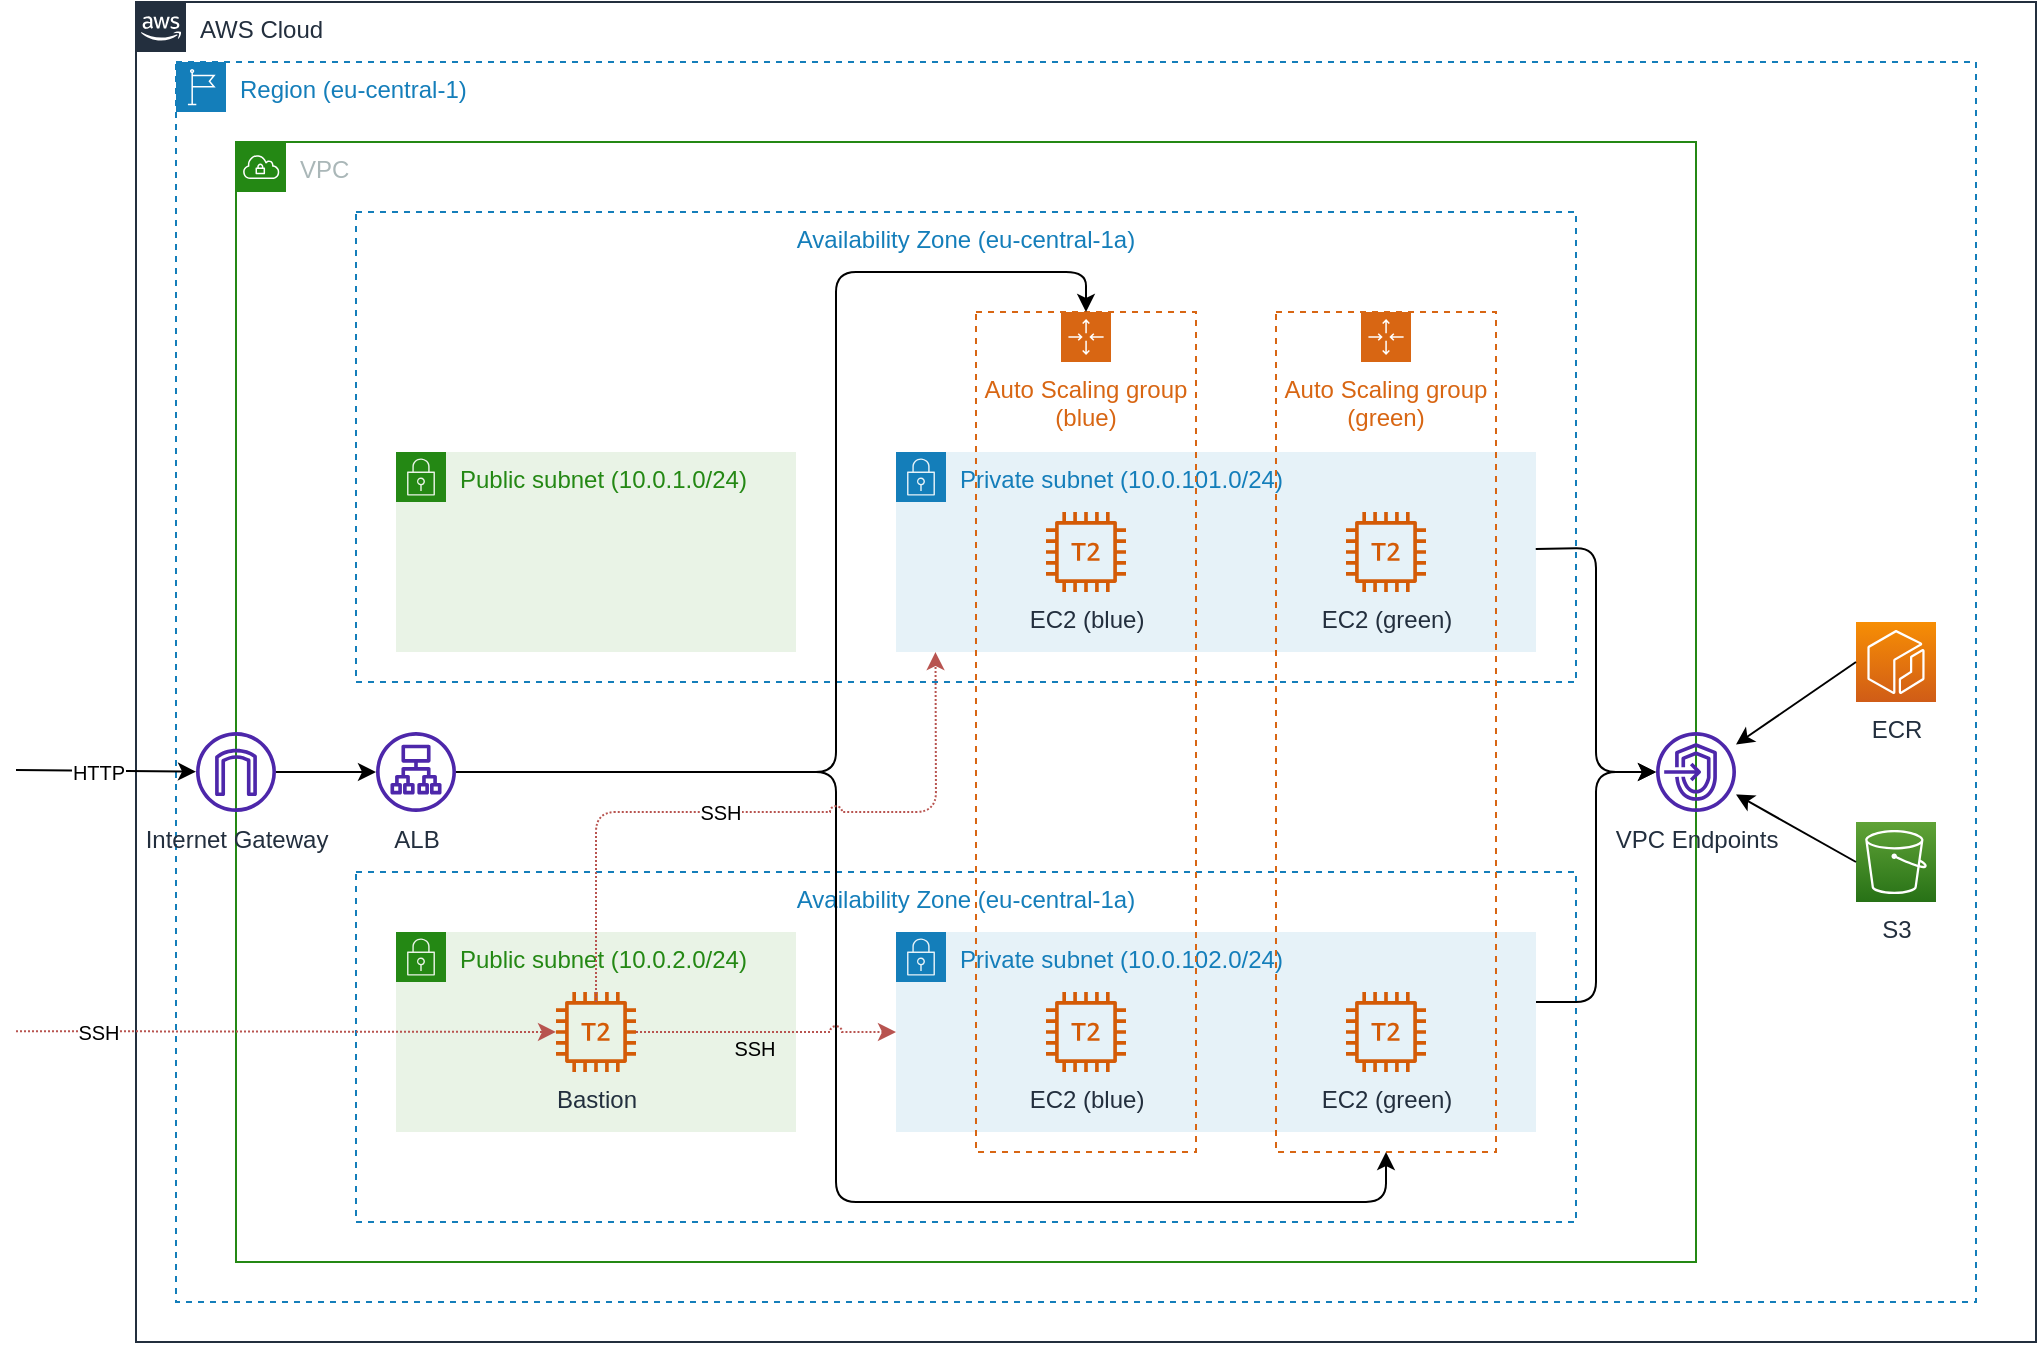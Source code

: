 <mxfile>
    <diagram id="s_5-w7OtOvQbWT0AtPJo" name="Page-1">
        <mxGraphModel dx="1500" dy="640" grid="0" gridSize="10" guides="1" tooltips="1" connect="1" arrows="1" fold="1" page="0" pageScale="1" pageWidth="827" pageHeight="1169" background="none" math="0" shadow="0">
            <root>
                <mxCell id="0"/>
                <mxCell id="1" parent="0"/>
                <mxCell id="6OtTU0LUtUPTo2Eo5rB1-1" value="AWS Cloud" style="points=[[0,0],[0.25,0],[0.5,0],[0.75,0],[1,0],[1,0.25],[1,0.5],[1,0.75],[1,1],[0.75,1],[0.5,1],[0.25,1],[0,1],[0,0.75],[0,0.5],[0,0.25]];outlineConnect=0;gradientColor=none;html=1;whiteSpace=wrap;fontSize=12;fontStyle=0;container=1;pointerEvents=0;collapsible=0;recursiveResize=0;shape=mxgraph.aws4.group;grIcon=mxgraph.aws4.group_aws_cloud_alt;strokeColor=#232F3E;fillColor=none;verticalAlign=top;align=left;spacingLeft=30;fontColor=#232F3E;dashed=0;" parent="1" vertex="1">
                    <mxGeometry x="40" y="200" width="950" height="670" as="geometry"/>
                </mxCell>
                <mxCell id="6OtTU0LUtUPTo2Eo5rB1-2" value="Region (eu-central-1)" style="points=[[0,0],[0.25,0],[0.5,0],[0.75,0],[1,0],[1,0.25],[1,0.5],[1,0.75],[1,1],[0.75,1],[0.5,1],[0.25,1],[0,1],[0,0.75],[0,0.5],[0,0.25]];outlineConnect=0;gradientColor=none;html=1;whiteSpace=wrap;fontSize=12;fontStyle=0;container=1;pointerEvents=0;collapsible=0;recursiveResize=0;shape=mxgraph.aws4.group;grIcon=mxgraph.aws4.group_region;strokeColor=#147EBA;fillColor=none;verticalAlign=top;align=left;spacingLeft=30;fontColor=#147EBA;dashed=1;" parent="6OtTU0LUtUPTo2Eo5rB1-1" vertex="1">
                    <mxGeometry x="20" y="30" width="900" height="620" as="geometry"/>
                </mxCell>
                <mxCell id="6OtTU0LUtUPTo2Eo5rB1-3" value="VPC" style="points=[[0,0],[0.25,0],[0.5,0],[0.75,0],[1,0],[1,0.25],[1,0.5],[1,0.75],[1,1],[0.75,1],[0.5,1],[0.25,1],[0,1],[0,0.75],[0,0.5],[0,0.25]];outlineConnect=0;gradientColor=none;html=1;whiteSpace=wrap;fontSize=12;fontStyle=0;container=1;pointerEvents=0;collapsible=0;recursiveResize=0;shape=mxgraph.aws4.group;grIcon=mxgraph.aws4.group_vpc;strokeColor=#248814;fillColor=none;verticalAlign=top;align=left;spacingLeft=30;fontColor=#AAB7B8;dashed=0;" parent="6OtTU0LUtUPTo2Eo5rB1-2" vertex="1">
                    <mxGeometry x="30" y="40" width="730" height="560" as="geometry"/>
                </mxCell>
                <mxCell id="6OtTU0LUtUPTo2Eo5rB1-5" value="Availability Zone (eu-central-1a)" style="fillColor=none;strokeColor=#147EBA;dashed=1;verticalAlign=top;fontStyle=0;fontColor=#147EBA;fontSize=12;" parent="6OtTU0LUtUPTo2Eo5rB1-3" vertex="1">
                    <mxGeometry x="60" y="35" width="610" height="235" as="geometry"/>
                </mxCell>
                <mxCell id="6OtTU0LUtUPTo2Eo5rB1-7" value="ALB" style="sketch=0;outlineConnect=0;fontColor=#232F3E;gradientColor=none;fillColor=#4D27AA;strokeColor=none;dashed=0;verticalLabelPosition=bottom;verticalAlign=top;align=center;html=1;fontSize=12;fontStyle=0;aspect=fixed;pointerEvents=1;shape=mxgraph.aws4.application_load_balancer;" parent="6OtTU0LUtUPTo2Eo5rB1-3" vertex="1">
                    <mxGeometry x="70" y="295" width="40" height="40" as="geometry"/>
                </mxCell>
                <mxCell id="6OtTU0LUtUPTo2Eo5rB1-8" value="Public subnet (&lt;span class=&quot;pl-s&quot;&gt;10.0.1.0/24)&lt;/span&gt;" style="points=[[0,0],[0.25,0],[0.5,0],[0.75,0],[1,0],[1,0.25],[1,0.5],[1,0.75],[1,1],[0.75,1],[0.5,1],[0.25,1],[0,1],[0,0.75],[0,0.5],[0,0.25]];outlineConnect=0;gradientColor=none;html=1;whiteSpace=wrap;fontSize=12;fontStyle=0;container=1;pointerEvents=0;collapsible=0;recursiveResize=0;shape=mxgraph.aws4.group;grIcon=mxgraph.aws4.group_security_group;grStroke=0;strokeColor=#248814;fillColor=#E9F3E6;verticalAlign=top;align=left;spacingLeft=30;fontColor=#248814;dashed=0;" parent="6OtTU0LUtUPTo2Eo5rB1-3" vertex="1">
                    <mxGeometry x="80" y="155" width="200" height="100" as="geometry"/>
                </mxCell>
                <mxCell id="6OtTU0LUtUPTo2Eo5rB1-10" value="Availability Zone (eu-central-1a)" style="fillColor=none;strokeColor=#147EBA;dashed=1;verticalAlign=top;fontStyle=0;fontColor=#147EBA;fontSize=12;" parent="6OtTU0LUtUPTo2Eo5rB1-3" vertex="1">
                    <mxGeometry x="60" y="365" width="610" height="175" as="geometry"/>
                </mxCell>
                <mxCell id="6OtTU0LUtUPTo2Eo5rB1-11" value="Public subnet (&lt;span class=&quot;pl-s&quot;&gt;10.0.2.0/24)&lt;/span&gt;" style="points=[[0,0],[0.25,0],[0.5,0],[0.75,0],[1,0],[1,0.25],[1,0.5],[1,0.75],[1,1],[0.75,1],[0.5,1],[0.25,1],[0,1],[0,0.75],[0,0.5],[0,0.25]];outlineConnect=0;gradientColor=none;html=1;whiteSpace=wrap;fontSize=12;fontStyle=0;container=1;pointerEvents=0;collapsible=0;recursiveResize=0;shape=mxgraph.aws4.group;grIcon=mxgraph.aws4.group_security_group;grStroke=0;strokeColor=#248814;fillColor=#E9F3E6;verticalAlign=top;align=left;spacingLeft=30;fontColor=#248814;dashed=0;" parent="6OtTU0LUtUPTo2Eo5rB1-3" vertex="1">
                    <mxGeometry x="80" y="395" width="200" height="100" as="geometry"/>
                </mxCell>
                <mxCell id="6OtTU0LUtUPTo2Eo5rB1-36" value="Bastion" style="sketch=0;outlineConnect=0;fontColor=#232F3E;gradientColor=none;fillColor=#D45B07;strokeColor=none;dashed=0;verticalLabelPosition=bottom;verticalAlign=top;align=center;html=1;fontSize=12;fontStyle=0;aspect=fixed;pointerEvents=1;shape=mxgraph.aws4.t2_instance;" parent="6OtTU0LUtUPTo2Eo5rB1-11" vertex="1">
                    <mxGeometry x="80" y="30" width="40" height="40" as="geometry"/>
                </mxCell>
                <mxCell id="6OtTU0LUtUPTo2Eo5rB1-12" value="Private subnet (&lt;span class=&quot;pl-s&quot;&gt;10.0.101.0/24)&lt;/span&gt;" style="points=[[0,0],[0.25,0],[0.5,0],[0.75,0],[1,0],[1,0.25],[1,0.5],[1,0.75],[1,1],[0.75,1],[0.5,1],[0.25,1],[0,1],[0,0.75],[0,0.5],[0,0.25]];outlineConnect=0;gradientColor=none;html=1;whiteSpace=wrap;fontSize=12;fontStyle=0;container=1;pointerEvents=0;collapsible=0;recursiveResize=0;shape=mxgraph.aws4.group;grIcon=mxgraph.aws4.group_security_group;grStroke=0;strokeColor=#147EBA;fillColor=#E6F2F8;verticalAlign=top;align=left;spacingLeft=30;fontColor=#147EBA;dashed=0;" parent="6OtTU0LUtUPTo2Eo5rB1-3" vertex="1">
                    <mxGeometry x="330" y="155" width="320" height="100" as="geometry"/>
                </mxCell>
                <mxCell id="6OtTU0LUtUPTo2Eo5rB1-13" value="Private subnet (&lt;span class=&quot;pl-s&quot;&gt;10.0.102.0/24)&lt;/span&gt;" style="points=[[0,0],[0.25,0],[0.5,0],[0.75,0],[1,0],[1,0.25],[1,0.5],[1,0.75],[1,1],[0.75,1],[0.5,1],[0.25,1],[0,1],[0,0.75],[0,0.5],[0,0.25]];outlineConnect=0;gradientColor=none;html=1;whiteSpace=wrap;fontSize=12;fontStyle=0;container=1;pointerEvents=0;collapsible=0;recursiveResize=0;shape=mxgraph.aws4.group;grIcon=mxgraph.aws4.group_security_group;grStroke=0;strokeColor=#147EBA;fillColor=#E6F2F8;verticalAlign=top;align=left;spacingLeft=30;fontColor=#147EBA;dashed=0;" parent="6OtTU0LUtUPTo2Eo5rB1-3" vertex="1">
                    <mxGeometry x="330" y="395" width="320" height="100" as="geometry"/>
                </mxCell>
                <mxCell id="6OtTU0LUtUPTo2Eo5rB1-34" value="Auto Scaling group&lt;br&gt;(blue)" style="points=[[0,0],[0.25,0],[0.5,0],[0.75,0],[1,0],[1,0.25],[1,0.5],[1,0.75],[1,1],[0.75,1],[0.5,1],[0.25,1],[0,1],[0,0.75],[0,0.5],[0,0.25]];outlineConnect=0;gradientColor=none;html=1;whiteSpace=wrap;fontSize=12;fontStyle=0;container=1;pointerEvents=0;collapsible=0;recursiveResize=0;shape=mxgraph.aws4.groupCenter;grIcon=mxgraph.aws4.group_auto_scaling_group;grStroke=1;strokeColor=#D86613;fillColor=none;verticalAlign=top;align=center;fontColor=#D86613;dashed=1;spacingTop=25;" parent="6OtTU0LUtUPTo2Eo5rB1-3" vertex="1">
                    <mxGeometry x="370" y="85" width="110" height="420" as="geometry"/>
                </mxCell>
                <mxCell id="6OtTU0LUtUPTo2Eo5rB1-15" value="EC2 (blue)" style="sketch=0;outlineConnect=0;fontColor=#232F3E;gradientColor=none;fillColor=#D45B07;strokeColor=none;dashed=0;verticalLabelPosition=bottom;verticalAlign=top;align=center;html=1;fontSize=12;fontStyle=0;aspect=fixed;pointerEvents=1;shape=mxgraph.aws4.t2_instance;" parent="6OtTU0LUtUPTo2Eo5rB1-34" vertex="1">
                    <mxGeometry x="35" y="100" width="40" height="40" as="geometry"/>
                </mxCell>
                <mxCell id="6OtTU0LUtUPTo2Eo5rB1-16" value="EC2 (blue)" style="sketch=0;outlineConnect=0;fontColor=#232F3E;gradientColor=none;fillColor=#D45B07;strokeColor=none;dashed=0;verticalLabelPosition=bottom;verticalAlign=top;align=center;html=1;fontSize=12;fontStyle=0;aspect=fixed;pointerEvents=1;shape=mxgraph.aws4.t2_instance;" parent="6OtTU0LUtUPTo2Eo5rB1-34" vertex="1">
                    <mxGeometry x="35" y="340" width="40" height="40" as="geometry"/>
                </mxCell>
                <mxCell id="6OtTU0LUtUPTo2Eo5rB1-35" value="Auto Scaling group&lt;br&gt;(green)" style="points=[[0,0],[0.25,0],[0.5,0],[0.75,0],[1,0],[1,0.25],[1,0.5],[1,0.75],[1,1],[0.75,1],[0.5,1],[0.25,1],[0,1],[0,0.75],[0,0.5],[0,0.25]];outlineConnect=0;gradientColor=none;html=1;whiteSpace=wrap;fontSize=12;fontStyle=0;container=1;pointerEvents=0;collapsible=0;recursiveResize=0;shape=mxgraph.aws4.groupCenter;grIcon=mxgraph.aws4.group_auto_scaling_group;grStroke=1;strokeColor=#D86613;fillColor=none;verticalAlign=top;align=center;fontColor=#D86613;dashed=1;spacingTop=25;" parent="6OtTU0LUtUPTo2Eo5rB1-3" vertex="1">
                    <mxGeometry x="520" y="85" width="110" height="420" as="geometry"/>
                </mxCell>
                <mxCell id="6OtTU0LUtUPTo2Eo5rB1-17" value="EC2 (green)" style="sketch=0;outlineConnect=0;fontColor=#232F3E;gradientColor=none;fillColor=#D45B07;strokeColor=none;dashed=0;verticalLabelPosition=bottom;verticalAlign=top;align=center;html=1;fontSize=12;fontStyle=0;aspect=fixed;pointerEvents=1;shape=mxgraph.aws4.t2_instance;" parent="6OtTU0LUtUPTo2Eo5rB1-35" vertex="1">
                    <mxGeometry x="35" y="100" width="40" height="40" as="geometry"/>
                </mxCell>
                <mxCell id="6OtTU0LUtUPTo2Eo5rB1-22" value="EC2 (green)" style="sketch=0;outlineConnect=0;fontColor=#232F3E;gradientColor=none;fillColor=#D45B07;strokeColor=none;dashed=0;verticalLabelPosition=bottom;verticalAlign=top;align=center;html=1;fontSize=12;fontStyle=0;aspect=fixed;pointerEvents=1;shape=mxgraph.aws4.t2_instance;" parent="6OtTU0LUtUPTo2Eo5rB1-35" vertex="1">
                    <mxGeometry x="35" y="340" width="40" height="40" as="geometry"/>
                </mxCell>
                <mxCell id="6OtTU0LUtUPTo2Eo5rB1-4" value="&lt;font style=&quot;font-size: 12px;&quot;&gt;Internet Gateway&lt;/font&gt;" style="sketch=0;outlineConnect=0;fontColor=#232F3E;gradientColor=none;fillColor=#4D27AA;strokeColor=none;dashed=0;verticalLabelPosition=bottom;verticalAlign=top;align=center;html=1;fontSize=12;fontStyle=0;aspect=fixed;pointerEvents=1;shape=mxgraph.aws4.internet_gateway;" parent="6OtTU0LUtUPTo2Eo5rB1-3" vertex="1">
                    <mxGeometry x="-20" y="295" width="40" height="40" as="geometry"/>
                </mxCell>
                <mxCell id="6OtTU0LUtUPTo2Eo5rB1-37" value="" style="endArrow=classic;html=1;rounded=0;fontSize=12;" parent="6OtTU0LUtUPTo2Eo5rB1-3" source="6OtTU0LUtUPTo2Eo5rB1-4" target="6OtTU0LUtUPTo2Eo5rB1-7" edge="1">
                    <mxGeometry width="50" height="50" relative="1" as="geometry">
                        <mxPoint x="320" y="345" as="sourcePoint"/>
                        <mxPoint x="370" y="295" as="targetPoint"/>
                    </mxGeometry>
                </mxCell>
                <mxCell id="6OtTU0LUtUPTo2Eo5rB1-40" value="" style="endArrow=classic;html=1;rounded=1;fontSize=12;entryX=0.5;entryY=0;entryDx=0;entryDy=0;strokeWidth=1;" parent="6OtTU0LUtUPTo2Eo5rB1-3" source="6OtTU0LUtUPTo2Eo5rB1-7" target="6OtTU0LUtUPTo2Eo5rB1-34" edge="1">
                    <mxGeometry width="50" height="50" relative="1" as="geometry">
                        <mxPoint x="200" y="355" as="sourcePoint"/>
                        <mxPoint x="250" y="305" as="targetPoint"/>
                        <Array as="points">
                            <mxPoint x="300" y="315"/>
                            <mxPoint x="300" y="65"/>
                            <mxPoint x="425" y="65"/>
                        </Array>
                    </mxGeometry>
                </mxCell>
                <mxCell id="6OtTU0LUtUPTo2Eo5rB1-42" value="" style="endArrow=classic;html=1;rounded=1;fontSize=12;entryX=0.5;entryY=1;entryDx=0;entryDy=0;strokeWidth=1;" parent="6OtTU0LUtUPTo2Eo5rB1-3" source="6OtTU0LUtUPTo2Eo5rB1-7" target="6OtTU0LUtUPTo2Eo5rB1-35" edge="1">
                    <mxGeometry width="50" height="50" relative="1" as="geometry">
                        <mxPoint x="121.96" y="309.32" as="sourcePoint"/>
                        <mxPoint x="435" y="95" as="targetPoint"/>
                        <Array as="points">
                            <mxPoint x="300" y="315"/>
                            <mxPoint x="300" y="530"/>
                            <mxPoint x="575" y="530"/>
                        </Array>
                    </mxGeometry>
                </mxCell>
                <mxCell id="6OtTU0LUtUPTo2Eo5rB1-31" value="VPC Endpoints" style="sketch=0;outlineConnect=0;fontColor=#232F3E;gradientColor=none;fillColor=#4D27AA;strokeColor=none;dashed=0;verticalLabelPosition=bottom;verticalAlign=top;align=center;html=1;fontSize=12;fontStyle=0;aspect=fixed;pointerEvents=1;shape=mxgraph.aws4.endpoints;" parent="6OtTU0LUtUPTo2Eo5rB1-3" vertex="1">
                    <mxGeometry x="710" y="295" width="40" height="40" as="geometry"/>
                </mxCell>
                <mxCell id="6OtTU0LUtUPTo2Eo5rB1-43" value="" style="endArrow=classic;html=1;rounded=1;fontSize=12;strokeWidth=1;exitX=0.967;exitY=0.717;exitDx=0;exitDy=0;exitPerimeter=0;" parent="6OtTU0LUtUPTo2Eo5rB1-3" source="6OtTU0LUtUPTo2Eo5rB1-5" target="6OtTU0LUtUPTo2Eo5rB1-31" edge="1">
                    <mxGeometry width="50" height="50" relative="1" as="geometry">
                        <mxPoint x="460" y="-30" as="sourcePoint"/>
                        <mxPoint x="510" y="-80" as="targetPoint"/>
                        <Array as="points">
                            <mxPoint x="680" y="203"/>
                            <mxPoint x="680" y="315"/>
                        </Array>
                    </mxGeometry>
                </mxCell>
                <mxCell id="6OtTU0LUtUPTo2Eo5rB1-44" value="" style="endArrow=classic;html=1;rounded=1;fontSize=12;strokeWidth=1;" parent="6OtTU0LUtUPTo2Eo5rB1-3" target="6OtTU0LUtUPTo2Eo5rB1-31" edge="1">
                    <mxGeometry width="50" height="50" relative="1" as="geometry">
                        <mxPoint x="650" y="430" as="sourcePoint"/>
                        <mxPoint x="720" y="325" as="targetPoint"/>
                        <Array as="points">
                            <mxPoint x="680" y="430"/>
                            <mxPoint x="680" y="315"/>
                            <mxPoint x="700" y="315"/>
                        </Array>
                    </mxGeometry>
                </mxCell>
                <mxCell id="6OtTU0LUtUPTo2Eo5rB1-48" value="" style="endArrow=classic;html=1;rounded=1;fontSize=12;strokeWidth=1;jumpStyle=arc;entryX=0.475;entryY=0.935;entryDx=0;entryDy=0;entryPerimeter=0;fillColor=#f8cecc;strokeColor=#b85450;dashed=1;dashPattern=1 1;" parent="6OtTU0LUtUPTo2Eo5rB1-3" edge="1">
                    <mxGeometry width="50" height="50" relative="1" as="geometry">
                        <mxPoint x="180" y="430" as="sourcePoint"/>
                        <mxPoint x="349.75" y="255.05" as="targetPoint"/>
                        <Array as="points">
                            <mxPoint x="180" y="335"/>
                            <mxPoint x="350" y="335"/>
                        </Array>
                    </mxGeometry>
                </mxCell>
                <mxCell id="6OtTU0LUtUPTo2Eo5rB1-49" value="SSH" style="edgeLabel;html=1;align=center;verticalAlign=middle;resizable=0;points=[];fontSize=10;" parent="6OtTU0LUtUPTo2Eo5rB1-48" vertex="1" connectable="0">
                    <mxGeometry x="-0.093" relative="1" as="geometry">
                        <mxPoint as="offset"/>
                    </mxGeometry>
                </mxCell>
                <mxCell id="6OtTU0LUtUPTo2Eo5rB1-50" value="" style="endArrow=classic;html=1;rounded=1;fontSize=12;strokeWidth=1;jumpStyle=arc;fillColor=#f8cecc;strokeColor=#b85450;dashed=1;dashPattern=1 1;" parent="6OtTU0LUtUPTo2Eo5rB1-3" source="6OtTU0LUtUPTo2Eo5rB1-36" target="6OtTU0LUtUPTo2Eo5rB1-13" edge="1">
                    <mxGeometry width="50" height="50" relative="1" as="geometry">
                        <mxPoint x="190" y="440" as="sourcePoint"/>
                        <mxPoint x="300" y="460" as="targetPoint"/>
                        <Array as="points">
                            <mxPoint x="240" y="445"/>
                            <mxPoint x="280" y="445"/>
                        </Array>
                    </mxGeometry>
                </mxCell>
                <mxCell id="6OtTU0LUtUPTo2Eo5rB1-51" value="SSH" style="edgeLabel;html=1;align=center;verticalAlign=middle;resizable=0;points=[];fontSize=10;labelBackgroundColor=none;" parent="6OtTU0LUtUPTo2Eo5rB1-50" vertex="1" connectable="0">
                    <mxGeometry x="-0.093" relative="1" as="geometry">
                        <mxPoint y="8" as="offset"/>
                    </mxGeometry>
                </mxCell>
                <mxCell id="6OtTU0LUtUPTo2Eo5rB1-27" value="ECR" style="sketch=0;points=[[0,0,0],[0.25,0,0],[0.5,0,0],[0.75,0,0],[1,0,0],[0,1,0],[0.25,1,0],[0.5,1,0],[0.75,1,0],[1,1,0],[0,0.25,0],[0,0.5,0],[0,0.75,0],[1,0.25,0],[1,0.5,0],[1,0.75,0]];outlineConnect=0;fontColor=#232F3E;gradientColor=#F78E04;gradientDirection=north;fillColor=#D05C17;strokeColor=#ffffff;dashed=0;verticalLabelPosition=bottom;verticalAlign=top;align=center;html=1;fontSize=12;fontStyle=0;aspect=fixed;shape=mxgraph.aws4.resourceIcon;resIcon=mxgraph.aws4.ecr;" parent="6OtTU0LUtUPTo2Eo5rB1-2" vertex="1">
                    <mxGeometry x="840" y="280" width="40" height="40" as="geometry"/>
                </mxCell>
                <mxCell id="6OtTU0LUtUPTo2Eo5rB1-30" value="S3" style="sketch=0;points=[[0,0,0],[0.25,0,0],[0.5,0,0],[0.75,0,0],[1,0,0],[0,1,0],[0.25,1,0],[0.5,1,0],[0.75,1,0],[1,1,0],[0,0.25,0],[0,0.5,0],[0,0.75,0],[1,0.25,0],[1,0.5,0],[1,0.75,0]];outlineConnect=0;fontColor=#232F3E;gradientColor=#60A337;gradientDirection=north;fillColor=#277116;strokeColor=#ffffff;dashed=0;verticalLabelPosition=bottom;verticalAlign=top;align=center;html=1;fontSize=12;fontStyle=0;aspect=fixed;shape=mxgraph.aws4.resourceIcon;resIcon=mxgraph.aws4.s3;" parent="6OtTU0LUtUPTo2Eo5rB1-2" vertex="1">
                    <mxGeometry x="840" y="380" width="40" height="40" as="geometry"/>
                </mxCell>
                <mxCell id="6OtTU0LUtUPTo2Eo5rB1-46" value="" style="endArrow=classic;html=1;rounded=1;fontSize=12;strokeWidth=1;exitX=0;exitY=0.5;exitDx=0;exitDy=0;exitPerimeter=0;" parent="6OtTU0LUtUPTo2Eo5rB1-2" source="6OtTU0LUtUPTo2Eo5rB1-27" target="6OtTU0LUtUPTo2Eo5rB1-31" edge="1">
                    <mxGeometry width="50" height="50" relative="1" as="geometry">
                        <mxPoint x="430" y="80" as="sourcePoint"/>
                        <mxPoint x="480" y="30" as="targetPoint"/>
                    </mxGeometry>
                </mxCell>
                <mxCell id="6OtTU0LUtUPTo2Eo5rB1-47" value="" style="endArrow=classic;html=1;rounded=1;fontSize=12;strokeWidth=1;exitX=0;exitY=0.5;exitDx=0;exitDy=0;exitPerimeter=0;" parent="6OtTU0LUtUPTo2Eo5rB1-2" source="6OtTU0LUtUPTo2Eo5rB1-30" target="6OtTU0LUtUPTo2Eo5rB1-31" edge="1">
                    <mxGeometry width="50" height="50" relative="1" as="geometry">
                        <mxPoint x="850" y="310" as="sourcePoint"/>
                        <mxPoint x="790" y="351.25" as="targetPoint"/>
                    </mxGeometry>
                </mxCell>
                <mxCell id="6OtTU0LUtUPTo2Eo5rB1-54" value="" style="endArrow=classic;html=1;rounded=0;fontSize=12;fillColor=#f8cecc;strokeColor=#b85450;dashed=1;dashPattern=1 1;" parent="6OtTU0LUtUPTo2Eo5rB1-1" target="6OtTU0LUtUPTo2Eo5rB1-36" edge="1">
                    <mxGeometry width="50" height="50" relative="1" as="geometry">
                        <mxPoint x="-60" y="514.59" as="sourcePoint"/>
                        <mxPoint x="30" y="515.408" as="targetPoint"/>
                    </mxGeometry>
                </mxCell>
                <mxCell id="6OtTU0LUtUPTo2Eo5rB1-55" value="SSH" style="edgeLabel;html=1;align=center;verticalAlign=middle;resizable=0;points=[];fontSize=10;" parent="6OtTU0LUtUPTo2Eo5rB1-54" vertex="1" connectable="0">
                    <mxGeometry x="-0.094" relative="1" as="geometry">
                        <mxPoint x="-82" as="offset"/>
                    </mxGeometry>
                </mxCell>
                <mxCell id="6OtTU0LUtUPTo2Eo5rB1-52" value="" style="endArrow=classic;html=1;rounded=0;fontSize=12;" parent="1" target="6OtTU0LUtUPTo2Eo5rB1-4" edge="1">
                    <mxGeometry width="50" height="50" relative="1" as="geometry">
                        <mxPoint x="-20" y="584" as="sourcePoint"/>
                        <mxPoint x="30" y="584" as="targetPoint"/>
                    </mxGeometry>
                </mxCell>
                <mxCell id="6OtTU0LUtUPTo2Eo5rB1-53" value="HTTP" style="edgeLabel;html=1;align=center;verticalAlign=middle;resizable=0;points=[];fontSize=10;" parent="6OtTU0LUtUPTo2Eo5rB1-52" vertex="1" connectable="0">
                    <mxGeometry x="-0.094" relative="1" as="geometry">
                        <mxPoint as="offset"/>
                    </mxGeometry>
                </mxCell>
            </root>
        </mxGraphModel>
    </diagram>
</mxfile>